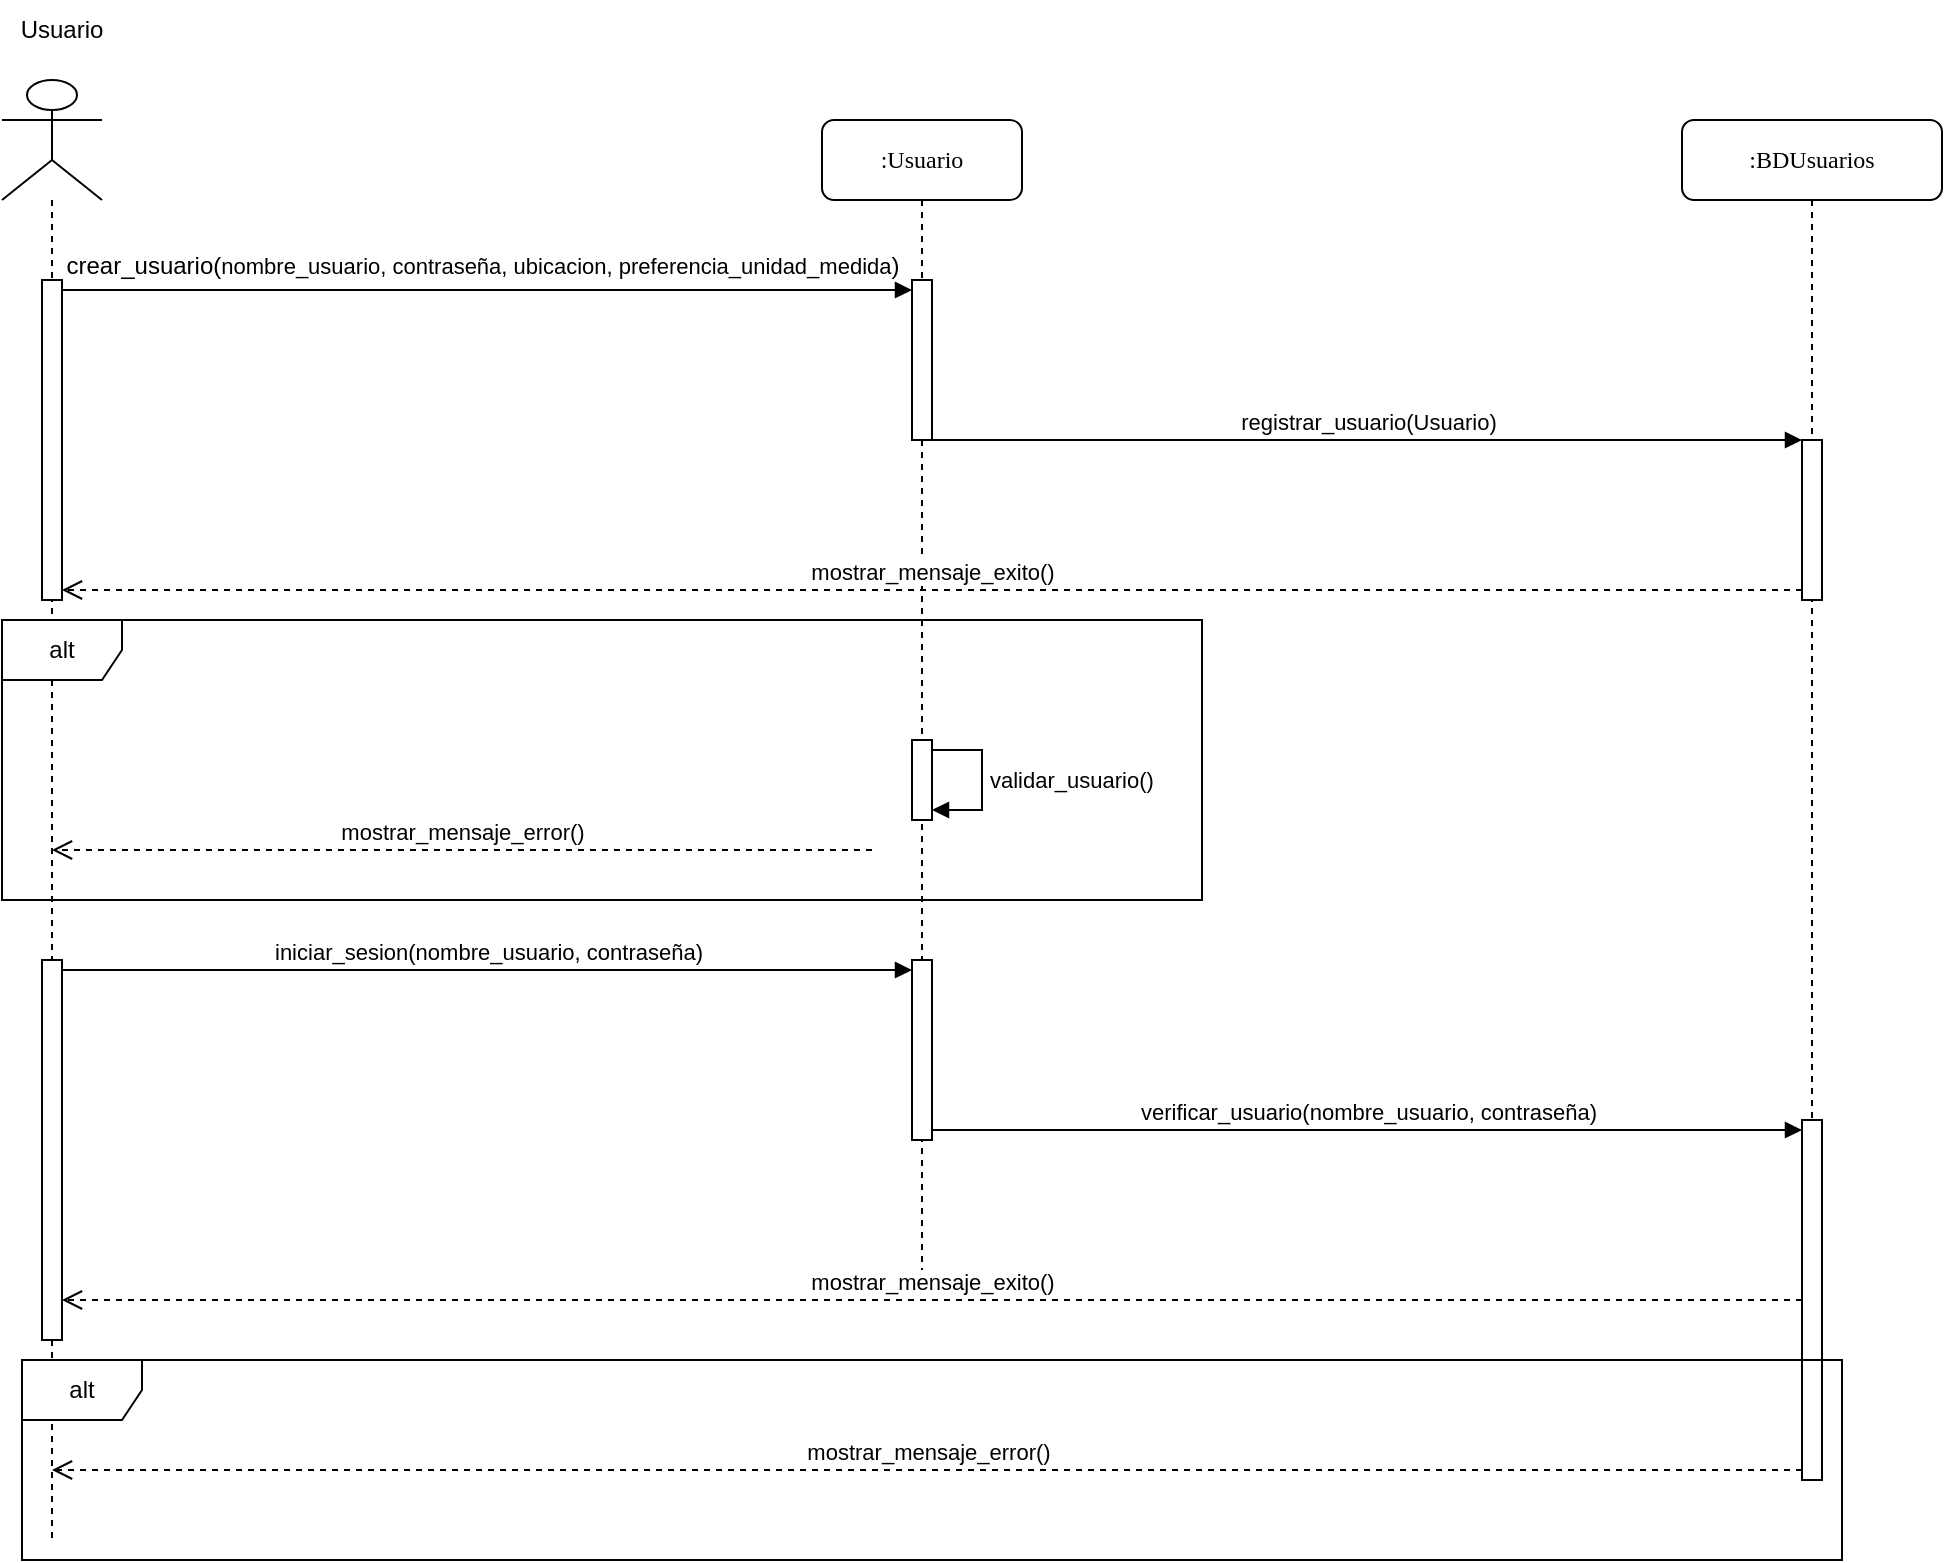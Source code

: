 <mxfile version="24.2.2" type="google">
  <diagram name="Page-1" id="13e1069c-82ec-6db2-03f1-153e76fe0fe0">
    <mxGraphModel grid="1" page="1" gridSize="10" guides="1" tooltips="1" connect="1" arrows="1" fold="1" pageScale="1" pageWidth="1100" pageHeight="850" background="none" math="0" shadow="0">
      <root>
        <mxCell id="0" />
        <mxCell id="1" parent="0" />
        <mxCell id="7baba1c4bc27f4b0-2" value=":Usuario" style="shape=umlLifeline;perimeter=lifelinePerimeter;whiteSpace=wrap;html=1;container=1;collapsible=0;recursiveResize=0;outlineConnect=0;rounded=1;shadow=0;comic=0;labelBackgroundColor=none;strokeWidth=1;fontFamily=Verdana;fontSize=12;align=center;" vertex="1" parent="1">
          <mxGeometry x="520" y="80" width="100" height="580" as="geometry" />
        </mxCell>
        <mxCell id="LcGpcMvWt2SgMjPczcAH-19" value="" style="html=1;points=[[0,0,0,0,5],[0,1,0,0,-5],[1,0,0,0,5],[1,1,0,0,-5]];perimeter=orthogonalPerimeter;outlineConnect=0;targetShapes=umlLifeline;portConstraint=eastwest;newEdgeStyle={&quot;curved&quot;:0,&quot;rounded&quot;:0};" vertex="1" parent="7baba1c4bc27f4b0-2">
          <mxGeometry x="45" y="80" width="10" height="80" as="geometry" />
        </mxCell>
        <mxCell id="OxKVXp9wMLbaAqHzc7Et-2" value="" style="html=1;points=[[0,0,0,0,5],[0,1,0,0,-5],[1,0,0,0,5],[1,1,0,0,-5]];perimeter=orthogonalPerimeter;outlineConnect=0;targetShapes=umlLifeline;portConstraint=eastwest;newEdgeStyle={&quot;curved&quot;:0,&quot;rounded&quot;:0};" vertex="1" parent="7baba1c4bc27f4b0-2">
          <mxGeometry x="45" y="420" width="10" height="90" as="geometry" />
        </mxCell>
        <mxCell id="7baba1c4bc27f4b0-3" value=":BDUsuarios" style="shape=umlLifeline;perimeter=lifelinePerimeter;whiteSpace=wrap;html=1;container=1;collapsible=0;recursiveResize=0;outlineConnect=0;rounded=1;shadow=0;comic=0;labelBackgroundColor=none;strokeWidth=1;fontFamily=Verdana;fontSize=12;align=center;" vertex="1" parent="1">
          <mxGeometry x="950" y="80" width="130" height="680" as="geometry" />
        </mxCell>
        <mxCell id="LcGpcMvWt2SgMjPczcAH-20" value="" style="html=1;points=[[0,0,0,0,5],[0,1,0,0,-5],[1,0,0,0,5],[1,1,0,0,-5]];perimeter=orthogonalPerimeter;outlineConnect=0;targetShapes=umlLifeline;portConstraint=eastwest;newEdgeStyle={&quot;curved&quot;:0,&quot;rounded&quot;:0};" vertex="1" parent="7baba1c4bc27f4b0-3">
          <mxGeometry x="60" y="160" width="10" height="80" as="geometry" />
        </mxCell>
        <mxCell id="OxKVXp9wMLbaAqHzc7Et-1" value="" style="html=1;points=[[0,0,0,0,5],[0,1,0,0,-5],[1,0,0,0,5],[1,1,0,0,-5]];perimeter=orthogonalPerimeter;outlineConnect=0;targetShapes=umlLifeline;portConstraint=eastwest;newEdgeStyle={&quot;curved&quot;:0,&quot;rounded&quot;:0};" vertex="1" parent="7baba1c4bc27f4b0-3">
          <mxGeometry x="60" y="500" width="10" height="180" as="geometry" />
        </mxCell>
        <mxCell id="LcGpcMvWt2SgMjPczcAH-13" value="" style="shape=umlLifeline;perimeter=lifelinePerimeter;whiteSpace=wrap;html=1;container=1;dropTarget=0;collapsible=0;recursiveResize=0;outlineConnect=0;portConstraint=eastwest;newEdgeStyle={&quot;curved&quot;:0,&quot;rounded&quot;:0};participant=umlActor;size=60;" vertex="1" parent="1">
          <mxGeometry x="110" y="60" width="50" height="730" as="geometry" />
        </mxCell>
        <mxCell id="LcGpcMvWt2SgMjPczcAH-15" value="" style="html=1;points=[[0,0,0,0,5],[0,1,0,0,-5],[1,0,0,0,5],[1,1,0,0,-5]];perimeter=orthogonalPerimeter;outlineConnect=0;targetShapes=umlLifeline;portConstraint=eastwest;newEdgeStyle={&quot;curved&quot;:0,&quot;rounded&quot;:0};" vertex="1" parent="LcGpcMvWt2SgMjPczcAH-13">
          <mxGeometry x="20" y="100" width="10" height="160" as="geometry" />
        </mxCell>
        <mxCell id="LcGpcMvWt2SgMjPczcAH-14" value="Usuario" style="text;strokeColor=none;align=center;fillColor=none;html=1;verticalAlign=middle;whiteSpace=wrap;rounded=0;" vertex="1" parent="1">
          <mxGeometry x="110" y="20" width="60" height="30" as="geometry" />
        </mxCell>
        <mxCell id="LcGpcMvWt2SgMjPczcAH-16" value="" style="html=1;verticalAlign=bottom;endArrow=block;curved=0;rounded=0;exitX=1;exitY=0;exitDx=0;exitDy=5;exitPerimeter=0;" edge="1" parent="1" source="LcGpcMvWt2SgMjPczcAH-15" target="LcGpcMvWt2SgMjPczcAH-19">
          <mxGeometry width="80" relative="1" as="geometry">
            <mxPoint x="510" y="310" as="sourcePoint" />
            <mxPoint x="590" y="310" as="targetPoint" />
          </mxGeometry>
        </mxCell>
        <mxCell id="LcGpcMvWt2SgMjPczcAH-17" value="crear_usuario(&lt;span style=&quot;font-size: 11px; background-color: rgb(255, 255, 255);&quot;&gt;nombre_usuario, contraseña, ubicacion, preferencia_unidad_medida&lt;/span&gt;)" style="text;html=1;align=center;verticalAlign=middle;resizable=0;points=[];autosize=1;strokeColor=none;fillColor=none;" vertex="1" parent="1">
          <mxGeometry x="130" y="138" width="440" height="30" as="geometry" />
        </mxCell>
        <mxCell id="LcGpcMvWt2SgMjPczcAH-21" value="registrar_usuario(Usuario)" style="html=1;verticalAlign=bottom;endArrow=block;curved=0;rounded=0;" edge="1" parent="1" source="LcGpcMvWt2SgMjPczcAH-19" target="LcGpcMvWt2SgMjPczcAH-20">
          <mxGeometry x="0.002" width="80" relative="1" as="geometry">
            <mxPoint x="510" y="310" as="sourcePoint" />
            <mxPoint x="590" y="310" as="targetPoint" />
            <mxPoint as="offset" />
          </mxGeometry>
        </mxCell>
        <mxCell id="LcGpcMvWt2SgMjPczcAH-23" value="mostrar_mensaje_exito()" style="html=1;verticalAlign=bottom;endArrow=open;dashed=1;endSize=8;curved=0;rounded=0;exitX=0;exitY=1;exitDx=0;exitDy=-5;exitPerimeter=0;" edge="1" parent="1" source="LcGpcMvWt2SgMjPczcAH-20" target="LcGpcMvWt2SgMjPczcAH-15">
          <mxGeometry relative="1" as="geometry">
            <mxPoint x="840" y="330" as="sourcePoint" />
            <mxPoint x="510" y="430" as="targetPoint" />
          </mxGeometry>
        </mxCell>
        <mxCell id="LcGpcMvWt2SgMjPczcAH-24" value="alt" style="shape=umlFrame;whiteSpace=wrap;html=1;pointerEvents=0;" vertex="1" parent="1">
          <mxGeometry x="110" y="330" width="600" height="140" as="geometry" />
        </mxCell>
        <mxCell id="LcGpcMvWt2SgMjPczcAH-27" value="mostrar_mensaje_error()" style="html=1;verticalAlign=bottom;endArrow=open;dashed=1;endSize=8;curved=0;rounded=0;exitX=0;exitY=1;exitDx=0;exitDy=-5;exitPerimeter=0;" edge="1" parent="1" target="LcGpcMvWt2SgMjPczcAH-13">
          <mxGeometry relative="1" as="geometry">
            <mxPoint x="545" y="445" as="sourcePoint" />
            <mxPoint x="510" y="430" as="targetPoint" />
          </mxGeometry>
        </mxCell>
        <mxCell id="LcGpcMvWt2SgMjPczcAH-28" value="" style="html=1;points=[[0,0,0,0,5],[0,1,0,0,-5],[1,0,0,0,5],[1,1,0,0,-5]];perimeter=orthogonalPerimeter;outlineConnect=0;targetShapes=umlLifeline;portConstraint=eastwest;newEdgeStyle={&quot;curved&quot;:0,&quot;rounded&quot;:0};" vertex="1" parent="1">
          <mxGeometry x="565" y="390" width="10" height="40" as="geometry" />
        </mxCell>
        <mxCell id="LcGpcMvWt2SgMjPczcAH-29" value="validar_usuario()" style="html=1;align=left;spacingLeft=2;endArrow=block;rounded=0;edgeStyle=orthogonalEdgeStyle;curved=0;rounded=0;exitX=1;exitY=0;exitDx=0;exitDy=5;exitPerimeter=0;entryX=1;entryY=1;entryDx=0;entryDy=-5;entryPerimeter=0;" edge="1" parent="1" source="LcGpcMvWt2SgMjPczcAH-28" target="LcGpcMvWt2SgMjPczcAH-28">
          <mxGeometry relative="1" as="geometry">
            <mxPoint x="560" y="400" as="sourcePoint" />
            <Array as="points">
              <mxPoint x="600" y="395" />
              <mxPoint x="600" y="425" />
            </Array>
            <mxPoint x="560" y="430" as="targetPoint" />
          </mxGeometry>
        </mxCell>
        <mxCell id="OxKVXp9wMLbaAqHzc7Et-3" value="" style="html=1;points=[[0,0,0,0,5],[0,1,0,0,-5],[1,0,0,0,5],[1,1,0,0,-5]];perimeter=orthogonalPerimeter;outlineConnect=0;targetShapes=umlLifeline;portConstraint=eastwest;newEdgeStyle={&quot;curved&quot;:0,&quot;rounded&quot;:0};" vertex="1" parent="1">
          <mxGeometry x="130" y="500" width="10" height="190" as="geometry" />
        </mxCell>
        <mxCell id="OxKVXp9wMLbaAqHzc7Et-4" value="iniciar_sesion(nombre_usuario, contraseña)" style="html=1;verticalAlign=bottom;endArrow=block;curved=0;rounded=0;exitX=1;exitY=0;exitDx=0;exitDy=5;exitPerimeter=0;entryX=0;entryY=0;entryDx=0;entryDy=5;entryPerimeter=0;" edge="1" parent="1" source="OxKVXp9wMLbaAqHzc7Et-3" target="OxKVXp9wMLbaAqHzc7Et-2">
          <mxGeometry x="0.003" width="80" relative="1" as="geometry">
            <mxPoint x="150" y="500" as="sourcePoint" />
            <mxPoint x="484.5" y="500" as="targetPoint" />
            <mxPoint as="offset" />
          </mxGeometry>
        </mxCell>
        <mxCell id="OxKVXp9wMLbaAqHzc7Et-6" value="verificar_usuario(nombre_usuario, contraseña)" style="html=1;verticalAlign=bottom;endArrow=block;curved=0;rounded=0;exitX=1;exitY=1;exitDx=0;exitDy=-5;exitPerimeter=0;entryX=0;entryY=0;entryDx=0;entryDy=5;entryPerimeter=0;" edge="1" parent="1" source="OxKVXp9wMLbaAqHzc7Et-2" target="OxKVXp9wMLbaAqHzc7Et-1">
          <mxGeometry width="80" relative="1" as="geometry">
            <mxPoint x="484.5" y="590" as="sourcePoint" />
            <mxPoint x="754.5" y="590" as="targetPoint" />
            <mxPoint as="offset" />
          </mxGeometry>
        </mxCell>
        <mxCell id="OxKVXp9wMLbaAqHzc7Et-7" value="mostrar_mensaje_exito()" style="html=1;verticalAlign=bottom;endArrow=open;dashed=1;endSize=8;curved=0;rounded=0;" edge="1" parent="1" source="OxKVXp9wMLbaAqHzc7Et-1" target="OxKVXp9wMLbaAqHzc7Et-3">
          <mxGeometry relative="1" as="geometry">
            <mxPoint x="745" y="690" as="sourcePoint" />
            <mxPoint x="145" y="640" as="targetPoint" />
          </mxGeometry>
        </mxCell>
        <mxCell id="OxKVXp9wMLbaAqHzc7Et-8" value="mostrar_mensaje_error()" style="html=1;verticalAlign=bottom;endArrow=open;dashed=1;endSize=8;curved=0;rounded=0;exitX=0;exitY=1;exitDx=0;exitDy=-5;exitPerimeter=0;" edge="1" parent="1" source="OxKVXp9wMLbaAqHzc7Et-1" target="LcGpcMvWt2SgMjPczcAH-13">
          <mxGeometry relative="1" as="geometry">
            <mxPoint x="534.5" y="760" as="sourcePoint" />
            <mxPoint x="150" y="755" as="targetPoint" />
            <Array as="points" />
          </mxGeometry>
        </mxCell>
        <mxCell id="OxKVXp9wMLbaAqHzc7Et-9" value="alt" style="shape=umlFrame;whiteSpace=wrap;html=1;pointerEvents=0;" vertex="1" parent="1">
          <mxGeometry x="120" y="700" width="910" height="100" as="geometry" />
        </mxCell>
      </root>
    </mxGraphModel>
  </diagram>
</mxfile>
